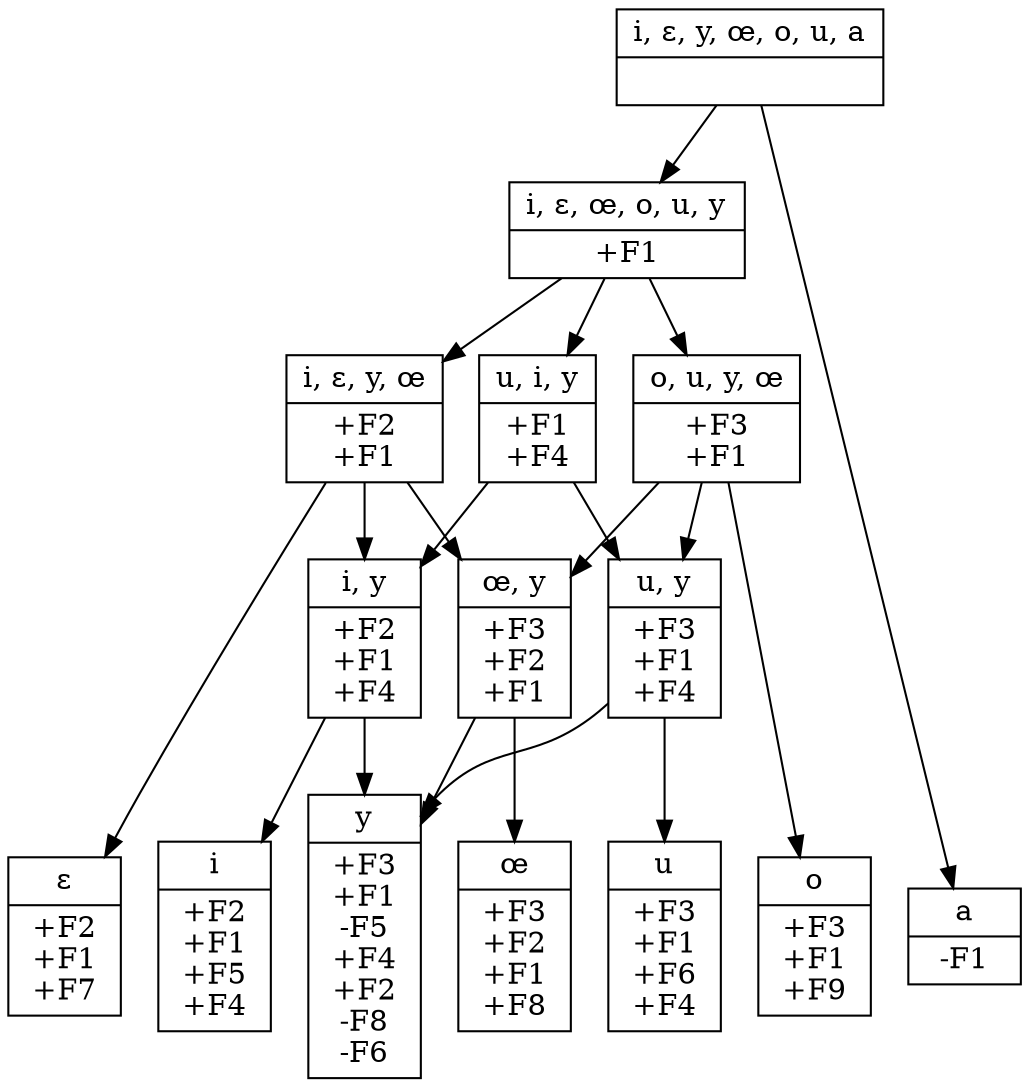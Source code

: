 // None
digraph {
	0 [label="{<segs> i, ɛ, y, œ, o, u, a |<feats>  }",shape=record]
	1 [label="{<segs> i, ɛ, œ, o, u, y |<feats> +F1 }",shape=record]
	2 [label="{<segs> i, ɛ, y, œ |<feats> +F2\n+F1 }",shape=record]
	3 [label="{<segs> o, u, y, œ |<feats> +F3\n+F1 }",shape=record]
	4 [label="{<segs> u, i, y |<feats> +F1\n+F4 }",shape=record]
	5 [label="{<segs> i |<feats> +F2\n+F1\n+F5\n+F4 }",shape=record]
	6 [label="{<segs> y |<feats> +F3\n+F1\n-F5\n+F4\n+F2\n-F8\n-F6 }",shape=record]
	7 [label="{<segs> u |<feats> +F3\n+F1\n+F6\n+F4 }",shape=record]
	8 [label="{<segs> ɛ |<feats> +F2\n+F1\n+F7 }",shape=record]
	9 [label="{<segs> œ |<feats> +F3\n+F2\n+F1\n+F8 }",shape=record]
	10 [label="{<segs> o |<feats> +F3\n+F1\n+F9 }",shape=record]
	11 [label="{<segs> a |<feats> -F1 }",shape=record]
	12 [label="{<segs> œ, y |<feats> +F3\n+F2\n+F1 }",shape=record]
	13 [label="{<segs> i, y |<feats> +F2\n+F1\n+F4 }",shape=record]
	14 [label="{<segs> u, y |<feats> +F3\n+F1\n+F4 }",shape=record]
	0 -> 1	0 -> 11	1 -> 2	1 -> 3	1 -> 4	2 -> 8	2 -> 12	2 -> 13	3 -> 10	3 -> 12	3 -> 14	4 -> 13	4 -> 14	12 -> 6	12 -> 9	13 -> 5	13 -> 6	14 -> 6	14 -> 7
{rank=same; 5 6 7 8 9 10 11}
}